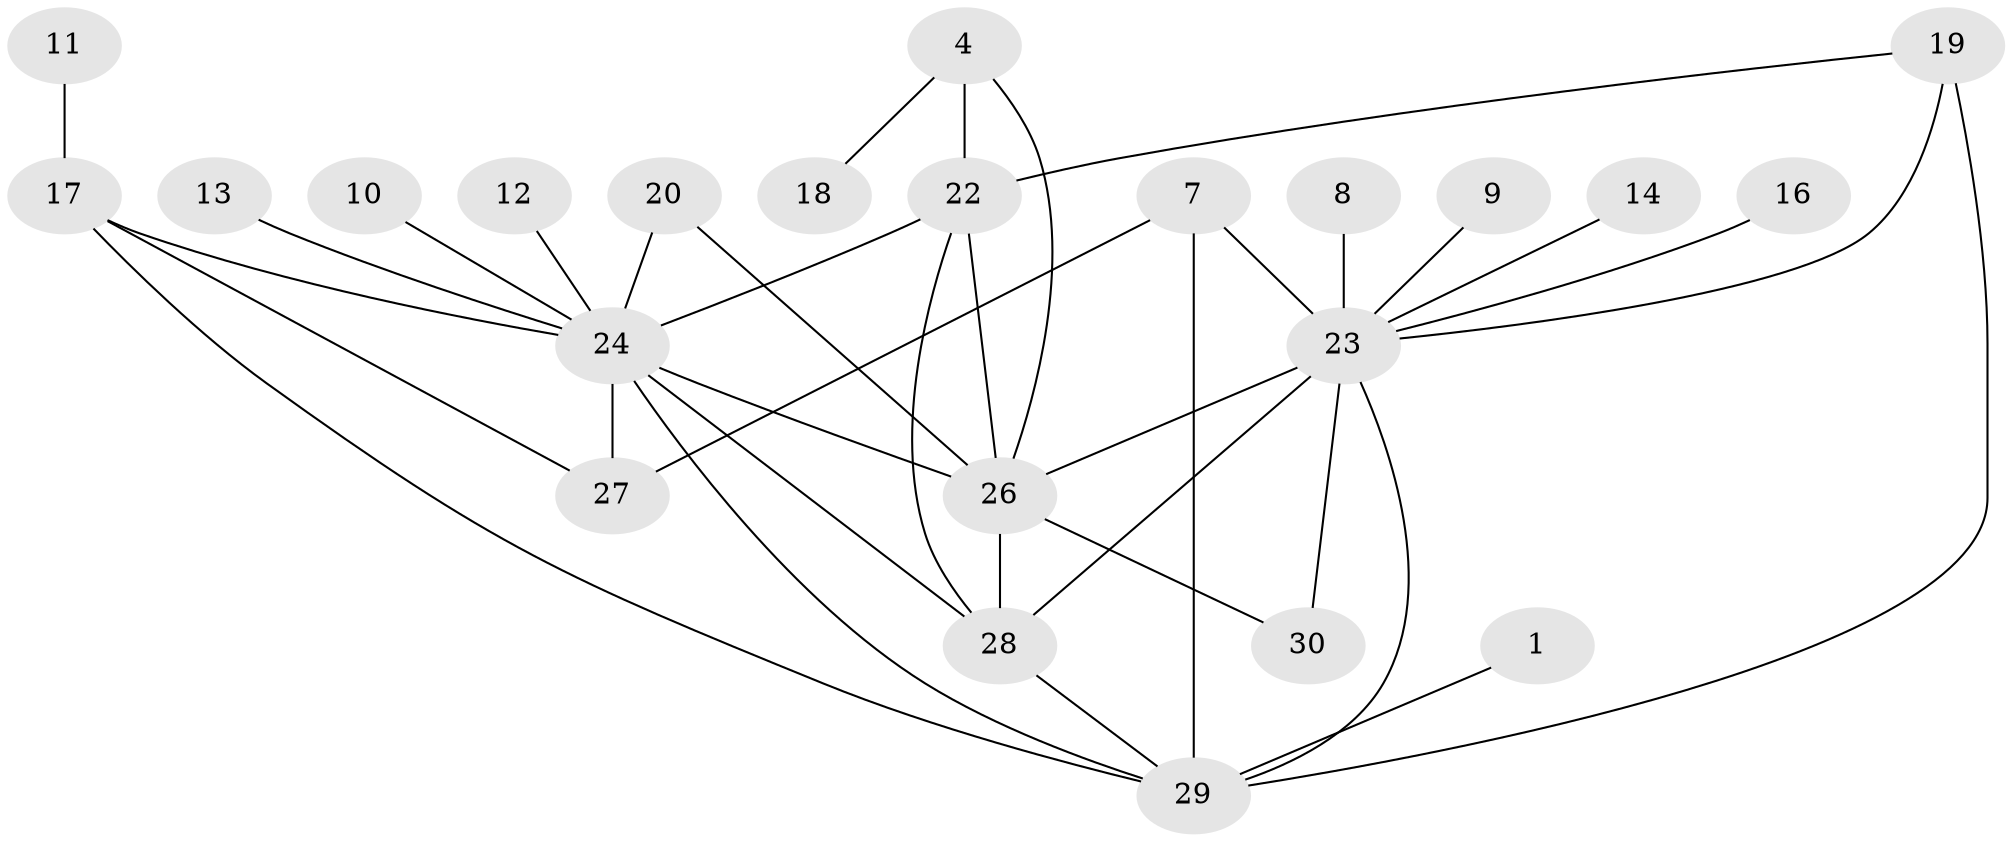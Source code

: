 // original degree distribution, {3: 0.15254237288135594, 1: 0.3050847457627119, 4: 0.1694915254237288, 2: 0.13559322033898305, 0: 0.1016949152542373, 5: 0.0847457627118644, 7: 0.03389830508474576, 8: 0.01694915254237288}
// Generated by graph-tools (version 1.1) at 2025/25/03/09/25 03:25:17]
// undirected, 23 vertices, 37 edges
graph export_dot {
graph [start="1"]
  node [color=gray90,style=filled];
  1;
  4;
  7;
  8;
  9;
  10;
  11;
  12;
  13;
  14;
  16;
  17;
  18;
  19;
  20;
  22;
  23;
  24;
  26;
  27;
  28;
  29;
  30;
  1 -- 29 [weight=1.0];
  4 -- 18 [weight=1.0];
  4 -- 22 [weight=1.0];
  4 -- 26 [weight=1.0];
  7 -- 23 [weight=2.0];
  7 -- 27 [weight=1.0];
  7 -- 29 [weight=2.0];
  8 -- 23 [weight=2.0];
  9 -- 23 [weight=1.0];
  10 -- 24 [weight=1.0];
  11 -- 17 [weight=1.0];
  12 -- 24 [weight=1.0];
  13 -- 24 [weight=1.0];
  14 -- 23 [weight=1.0];
  16 -- 23 [weight=1.0];
  17 -- 24 [weight=1.0];
  17 -- 27 [weight=1.0];
  17 -- 29 [weight=2.0];
  19 -- 22 [weight=1.0];
  19 -- 23 [weight=1.0];
  19 -- 29 [weight=2.0];
  20 -- 24 [weight=1.0];
  20 -- 26 [weight=1.0];
  22 -- 24 [weight=1.0];
  22 -- 26 [weight=1.0];
  22 -- 28 [weight=1.0];
  23 -- 26 [weight=1.0];
  23 -- 28 [weight=1.0];
  23 -- 29 [weight=1.0];
  23 -- 30 [weight=1.0];
  24 -- 26 [weight=1.0];
  24 -- 27 [weight=1.0];
  24 -- 28 [weight=2.0];
  24 -- 29 [weight=1.0];
  26 -- 28 [weight=2.0];
  26 -- 30 [weight=2.0];
  28 -- 29 [weight=1.0];
}
